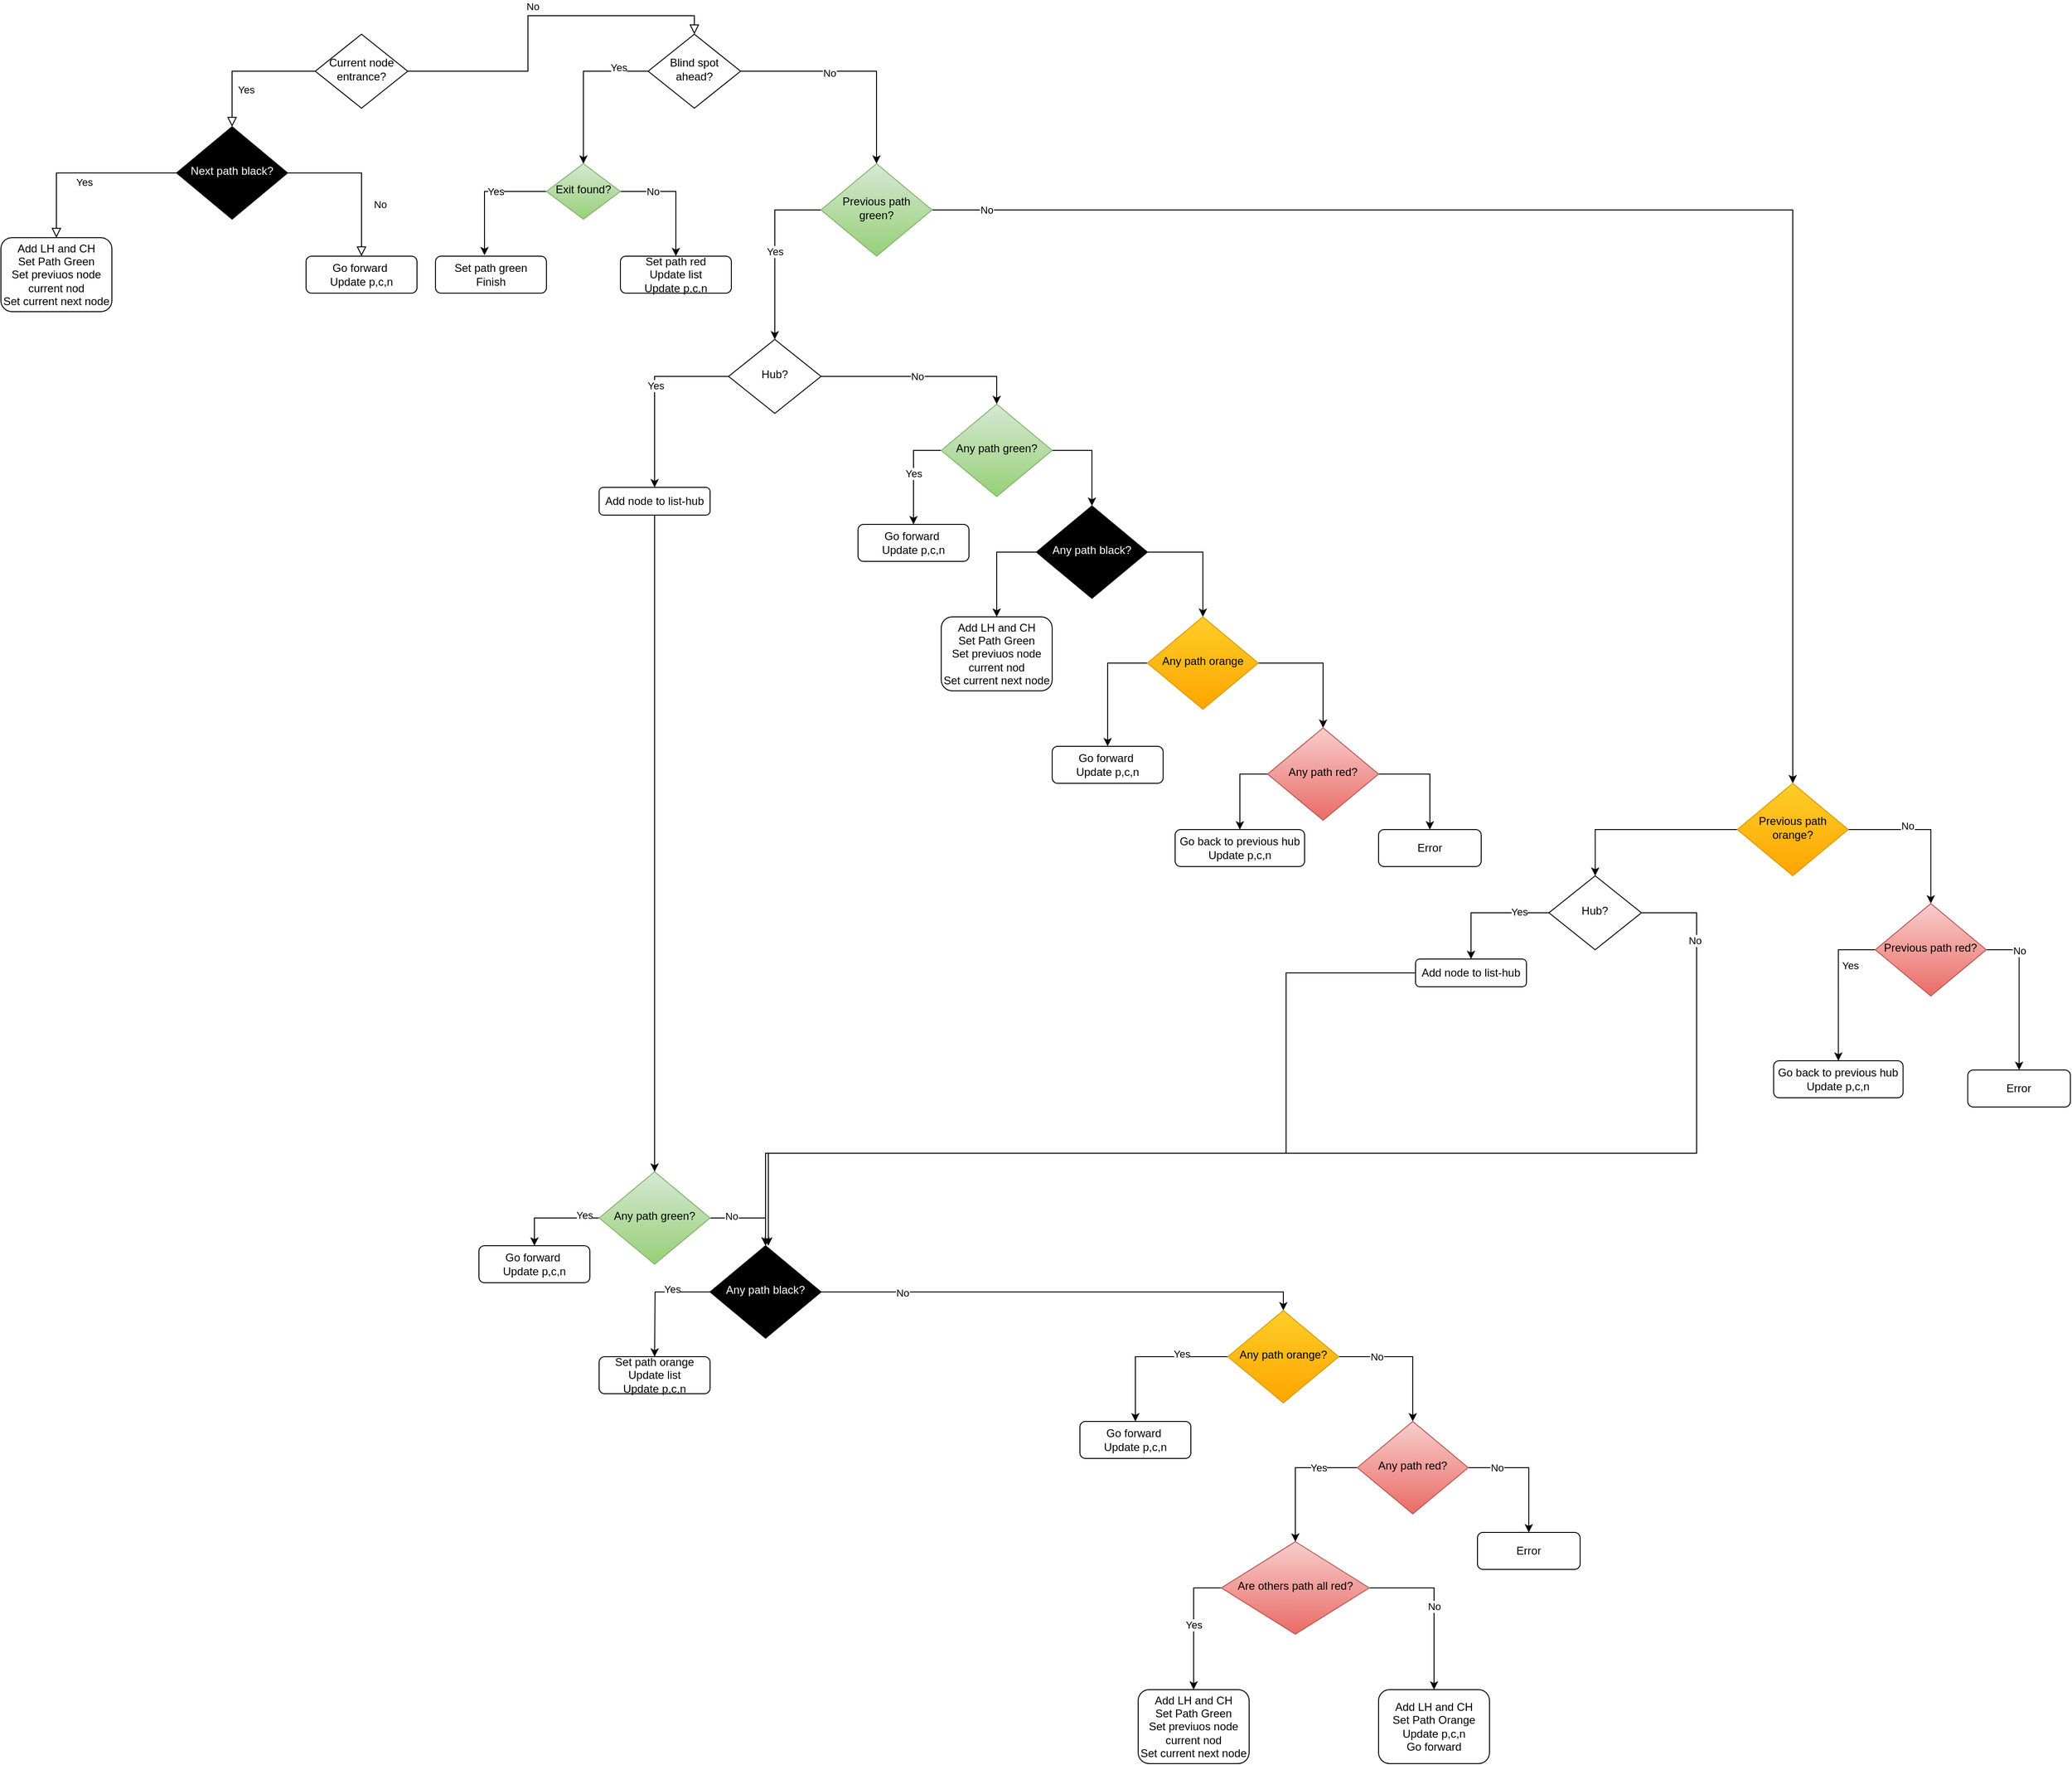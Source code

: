 <mxfile version="13.6.2" type="device"><diagram id="C5RBs43oDa-KdzZeNtuy" name="Page-1"><mxGraphModel dx="2243" dy="1133" grid="1" gridSize="10" guides="1" tooltips="1" connect="1" arrows="1" fold="1" page="1" pageScale="1" pageWidth="827" pageHeight="1169" math="0" shadow="0"><root><mxCell id="WIyWlLk6GJQsqaUBKTNV-0"/><mxCell id="WIyWlLk6GJQsqaUBKTNV-1" parent="WIyWlLk6GJQsqaUBKTNV-0"/><mxCell id="WIyWlLk6GJQsqaUBKTNV-4" value="Yes" style="rounded=0;html=1;jettySize=auto;orthogonalLoop=1;fontSize=11;endArrow=block;endFill=0;endSize=8;strokeWidth=1;shadow=0;labelBackgroundColor=none;edgeStyle=orthogonalEdgeStyle;exitX=0;exitY=0.5;exitDx=0;exitDy=0;" parent="WIyWlLk6GJQsqaUBKTNV-1" source="WIyWlLk6GJQsqaUBKTNV-6" target="WIyWlLk6GJQsqaUBKTNV-10" edge="1"><mxGeometry y="20" relative="1" as="geometry"><mxPoint as="offset"/></mxGeometry></mxCell><mxCell id="WIyWlLk6GJQsqaUBKTNV-5" value="No" style="edgeStyle=orthogonalEdgeStyle;rounded=0;html=1;jettySize=auto;orthogonalLoop=1;fontSize=11;endArrow=block;endFill=0;endSize=8;strokeWidth=1;shadow=0;labelBackgroundColor=none;entryX=0.5;entryY=0;entryDx=0;entryDy=0;" parent="WIyWlLk6GJQsqaUBKTNV-1" source="WIyWlLk6GJQsqaUBKTNV-6" target="7bREltAzjvf73NZwImuS-9" edge="1"><mxGeometry y="10" relative="1" as="geometry"><mxPoint as="offset"/><mxPoint x="550" y="90" as="targetPoint"/></mxGeometry></mxCell><mxCell id="WIyWlLk6GJQsqaUBKTNV-6" value="Current node entrance?" style="rhombus;whiteSpace=wrap;html=1;shadow=0;fontFamily=Helvetica;fontSize=12;align=center;strokeWidth=1;spacing=6;spacingTop=-4;" parent="WIyWlLk6GJQsqaUBKTNV-1" vertex="1"><mxGeometry x="390" y="50" width="100" height="80" as="geometry"/></mxCell><mxCell id="WIyWlLk6GJQsqaUBKTNV-8" value="No" style="rounded=0;html=1;jettySize=auto;orthogonalLoop=1;fontSize=11;endArrow=block;endFill=0;endSize=8;strokeWidth=1;shadow=0;labelBackgroundColor=none;edgeStyle=orthogonalEdgeStyle;" parent="WIyWlLk6GJQsqaUBKTNV-1" source="WIyWlLk6GJQsqaUBKTNV-10" target="WIyWlLk6GJQsqaUBKTNV-11" edge="1"><mxGeometry x="0.333" y="20" relative="1" as="geometry"><mxPoint as="offset"/></mxGeometry></mxCell><mxCell id="WIyWlLk6GJQsqaUBKTNV-9" value="Yes" style="edgeStyle=orthogonalEdgeStyle;rounded=0;html=1;jettySize=auto;orthogonalLoop=1;fontSize=11;endArrow=block;endFill=0;endSize=8;strokeWidth=1;shadow=0;labelBackgroundColor=none;" parent="WIyWlLk6GJQsqaUBKTNV-1" source="WIyWlLk6GJQsqaUBKTNV-10" target="WIyWlLk6GJQsqaUBKTNV-12" edge="1"><mxGeometry y="10" relative="1" as="geometry"><mxPoint as="offset"/></mxGeometry></mxCell><mxCell id="WIyWlLk6GJQsqaUBKTNV-10" value="&lt;font color=&quot;#ffffff&quot; style=&quot;background-color: rgb(0 , 0 , 0)&quot;&gt;Next path black?&lt;/font&gt;" style="rhombus;whiteSpace=wrap;html=1;shadow=0;fontFamily=Helvetica;fontSize=12;align=center;strokeWidth=1;spacing=6;spacingTop=-4;fillColor=#000000;" parent="WIyWlLk6GJQsqaUBKTNV-1" vertex="1"><mxGeometry x="240" y="150" width="120" height="100" as="geometry"/></mxCell><mxCell id="WIyWlLk6GJQsqaUBKTNV-11" value="Go forward&amp;nbsp;&lt;br&gt;Update p,c,n" style="rounded=1;whiteSpace=wrap;html=1;fontSize=12;glass=0;strokeWidth=1;shadow=0;" parent="WIyWlLk6GJQsqaUBKTNV-1" vertex="1"><mxGeometry x="380" y="290" width="120" height="40" as="geometry"/></mxCell><mxCell id="WIyWlLk6GJQsqaUBKTNV-12" value="Add LH and CH&lt;br&gt;Set Path Green&lt;br&gt;Set previuos node current nod&lt;br&gt;Set current next node" style="rounded=1;whiteSpace=wrap;html=1;fontSize=12;glass=0;strokeWidth=1;shadow=0;" parent="WIyWlLk6GJQsqaUBKTNV-1" vertex="1"><mxGeometry x="50" y="270" width="120" height="80" as="geometry"/></mxCell><mxCell id="j2DbZhVvW5I2pjLCt-MN-3" value="Yes" style="edgeStyle=orthogonalEdgeStyle;rounded=0;orthogonalLoop=1;jettySize=auto;html=1;exitX=0;exitY=0.5;exitDx=0;exitDy=0;" parent="WIyWlLk6GJQsqaUBKTNV-1" source="j2DbZhVvW5I2pjLCt-MN-1" target="j2DbZhVvW5I2pjLCt-MN-2" edge="1"><mxGeometry relative="1" as="geometry"/></mxCell><mxCell id="TgXTmMP1LV1ypZEU2P4_-33" style="edgeStyle=orthogonalEdgeStyle;rounded=0;orthogonalLoop=1;jettySize=auto;html=1;" parent="WIyWlLk6GJQsqaUBKTNV-1" source="j2DbZhVvW5I2pjLCt-MN-1" target="TgXTmMP1LV1ypZEU2P4_-32" edge="1"><mxGeometry relative="1" as="geometry"/></mxCell><mxCell id="TgXTmMP1LV1ypZEU2P4_-34" value="No" style="edgeLabel;html=1;align=center;verticalAlign=middle;resizable=0;points=[];" parent="TgXTmMP1LV1ypZEU2P4_-33" vertex="1" connectable="0"><mxGeometry x="-0.924" relative="1" as="geometry"><mxPoint as="offset"/></mxGeometry></mxCell><mxCell id="j2DbZhVvW5I2pjLCt-MN-1" value="&lt;font color=&quot;#000000&quot;&gt;Previous path green?&lt;/font&gt;" style="rhombus;whiteSpace=wrap;html=1;shadow=0;fontFamily=Helvetica;fontSize=12;align=center;strokeWidth=1;spacing=6;spacingTop=-4;fillColor=#d5e8d4;strokeColor=#82b366;gradientColor=#97d077;" parent="WIyWlLk6GJQsqaUBKTNV-1" vertex="1"><mxGeometry x="937" y="190" width="120" height="100" as="geometry"/></mxCell><mxCell id="j2DbZhVvW5I2pjLCt-MN-5" style="edgeStyle=orthogonalEdgeStyle;rounded=0;orthogonalLoop=1;jettySize=auto;html=1;exitX=0;exitY=0.5;exitDx=0;exitDy=0;exitPerimeter=0;entryX=0.5;entryY=0;entryDx=0;entryDy=0;" parent="WIyWlLk6GJQsqaUBKTNV-1" source="j2DbZhVvW5I2pjLCt-MN-2" target="TgXTmMP1LV1ypZEU2P4_-8" edge="1"><mxGeometry relative="1" as="geometry"><mxPoint x="757" y="490" as="targetPoint"/></mxGeometry></mxCell><mxCell id="j2DbZhVvW5I2pjLCt-MN-6" value="Yes" style="edgeLabel;html=1;align=center;verticalAlign=middle;resizable=0;points=[];" parent="j2DbZhVvW5I2pjLCt-MN-5" vertex="1" connectable="0"><mxGeometry x="-0.1" y="-4" relative="1" as="geometry"><mxPoint x="5" as="offset"/></mxGeometry></mxCell><mxCell id="TgXTmMP1LV1ypZEU2P4_-24" style="edgeStyle=orthogonalEdgeStyle;rounded=0;orthogonalLoop=1;jettySize=auto;html=1;exitX=1;exitY=0.5;exitDx=0;exitDy=0;entryX=0.5;entryY=0;entryDx=0;entryDy=0;" parent="WIyWlLk6GJQsqaUBKTNV-1" source="j2DbZhVvW5I2pjLCt-MN-2" target="TgXTmMP1LV1ypZEU2P4_-23" edge="1"><mxGeometry relative="1" as="geometry"/></mxCell><mxCell id="TgXTmMP1LV1ypZEU2P4_-25" value="No" style="edgeLabel;html=1;align=center;verticalAlign=middle;resizable=0;points=[];" parent="TgXTmMP1LV1ypZEU2P4_-24" vertex="1" connectable="0"><mxGeometry x="-0.057" relative="1" as="geometry"><mxPoint as="offset"/></mxGeometry></mxCell><mxCell id="j2DbZhVvW5I2pjLCt-MN-2" value="Hub?" style="rhombus;whiteSpace=wrap;html=1;shadow=0;fontFamily=Helvetica;fontSize=12;align=center;strokeWidth=1;spacing=6;spacingTop=-4;" parent="WIyWlLk6GJQsqaUBKTNV-1" vertex="1"><mxGeometry x="837" y="380" width="100" height="80" as="geometry"/></mxCell><mxCell id="j2DbZhVvW5I2pjLCt-MN-8" style="edgeStyle=orthogonalEdgeStyle;rounded=0;orthogonalLoop=1;jettySize=auto;html=1;exitX=0;exitY=0.5;exitDx=0;exitDy=0;entryX=0.5;entryY=0;entryDx=0;entryDy=0;" parent="WIyWlLk6GJQsqaUBKTNV-1" source="j2DbZhVvW5I2pjLCt-MN-4" target="j2DbZhVvW5I2pjLCt-MN-7" edge="1"><mxGeometry relative="1" as="geometry"/></mxCell><mxCell id="j2DbZhVvW5I2pjLCt-MN-11" value="Yes" style="edgeLabel;html=1;align=center;verticalAlign=middle;resizable=0;points=[];" parent="j2DbZhVvW5I2pjLCt-MN-8" vertex="1" connectable="0"><mxGeometry x="-0.68" y="-3" relative="1" as="geometry"><mxPoint as="offset"/></mxGeometry></mxCell><mxCell id="j2DbZhVvW5I2pjLCt-MN-10" style="edgeStyle=orthogonalEdgeStyle;rounded=0;orthogonalLoop=1;jettySize=auto;html=1;exitX=1;exitY=0.5;exitDx=0;exitDy=0;entryX=0.5;entryY=0;entryDx=0;entryDy=0;" parent="WIyWlLk6GJQsqaUBKTNV-1" source="j2DbZhVvW5I2pjLCt-MN-4" target="j2DbZhVvW5I2pjLCt-MN-9" edge="1"><mxGeometry relative="1" as="geometry"/></mxCell><mxCell id="j2DbZhVvW5I2pjLCt-MN-12" value="No" style="edgeLabel;html=1;align=center;verticalAlign=middle;resizable=0;points=[];" parent="j2DbZhVvW5I2pjLCt-MN-10" vertex="1" connectable="0"><mxGeometry x="-0.489" y="2" relative="1" as="geometry"><mxPoint as="offset"/></mxGeometry></mxCell><mxCell id="j2DbZhVvW5I2pjLCt-MN-4" value="&lt;font color=&quot;#000000&quot;&gt;Any path green?&lt;/font&gt;" style="rhombus;whiteSpace=wrap;html=1;shadow=0;fontFamily=Helvetica;fontSize=12;align=center;strokeWidth=1;spacing=6;spacingTop=-4;fillColor=#d5e8d4;strokeColor=#82b366;gradientColor=#97d077;" parent="WIyWlLk6GJQsqaUBKTNV-1" vertex="1"><mxGeometry x="697" y="1280" width="120" height="100" as="geometry"/></mxCell><mxCell id="j2DbZhVvW5I2pjLCt-MN-7" value="Go forward&amp;nbsp;&lt;br&gt;Update p,c,n" style="rounded=1;whiteSpace=wrap;html=1;fontSize=12;glass=0;strokeWidth=1;shadow=0;" parent="WIyWlLk6GJQsqaUBKTNV-1" vertex="1"><mxGeometry x="567" y="1360" width="120" height="40" as="geometry"/></mxCell><mxCell id="j2DbZhVvW5I2pjLCt-MN-14" style="edgeStyle=orthogonalEdgeStyle;rounded=0;orthogonalLoop=1;jettySize=auto;html=1;exitX=0;exitY=0.5;exitDx=0;exitDy=0;entryX=0.5;entryY=0;entryDx=0;entryDy=0;" parent="WIyWlLk6GJQsqaUBKTNV-1" source="j2DbZhVvW5I2pjLCt-MN-9" edge="1"><mxGeometry relative="1" as="geometry"><mxPoint x="757" y="1480" as="targetPoint"/></mxGeometry></mxCell><mxCell id="j2DbZhVvW5I2pjLCt-MN-16" value="Yes" style="edgeLabel;html=1;align=center;verticalAlign=middle;resizable=0;points=[];" parent="j2DbZhVvW5I2pjLCt-MN-14" vertex="1" connectable="0"><mxGeometry x="-0.369" y="-3" relative="1" as="geometry"><mxPoint as="offset"/></mxGeometry></mxCell><mxCell id="TgXTmMP1LV1ypZEU2P4_-11" style="edgeStyle=orthogonalEdgeStyle;rounded=0;orthogonalLoop=1;jettySize=auto;html=1;entryX=0.5;entryY=0;entryDx=0;entryDy=0;" parent="WIyWlLk6GJQsqaUBKTNV-1" source="j2DbZhVvW5I2pjLCt-MN-9" target="TgXTmMP1LV1ypZEU2P4_-10" edge="1"><mxGeometry relative="1" as="geometry"/></mxCell><mxCell id="TgXTmMP1LV1ypZEU2P4_-12" value="No" style="edgeLabel;html=1;align=center;verticalAlign=middle;resizable=0;points=[];" parent="TgXTmMP1LV1ypZEU2P4_-11" vertex="1" connectable="0"><mxGeometry x="-0.664" y="-1" relative="1" as="geometry"><mxPoint as="offset"/></mxGeometry></mxCell><mxCell id="j2DbZhVvW5I2pjLCt-MN-9" value="&lt;font color=&quot;#ffffff&quot; style=&quot;background-color: rgb(0 , 0 , 0)&quot;&gt;Any path black?&lt;/font&gt;" style="rhombus;whiteSpace=wrap;html=1;shadow=0;fontFamily=Helvetica;fontSize=12;align=center;strokeWidth=1;spacing=6;spacingTop=-4;fillColor=#000000;" parent="WIyWlLk6GJQsqaUBKTNV-1" vertex="1"><mxGeometry x="817" y="1360" width="120" height="100" as="geometry"/></mxCell><mxCell id="j2DbZhVvW5I2pjLCt-MN-19" value="Add LH and CH&lt;br&gt;Set Path Orange&lt;br&gt;Update p,c,n&lt;br&gt;Go forward" style="rounded=1;whiteSpace=wrap;html=1;fontSize=12;glass=0;strokeWidth=1;shadow=0;" parent="WIyWlLk6GJQsqaUBKTNV-1" vertex="1"><mxGeometry x="1540" y="1840" width="120" height="80" as="geometry"/></mxCell><mxCell id="TgXTmMP1LV1ypZEU2P4_-0" value="Set path orange&lt;br&gt;Update list&lt;br&gt;Update p,c,n" style="rounded=1;whiteSpace=wrap;html=1;fontSize=12;glass=0;strokeWidth=1;shadow=0;" parent="WIyWlLk6GJQsqaUBKTNV-1" vertex="1"><mxGeometry x="697" y="1480" width="120" height="40" as="geometry"/></mxCell><mxCell id="TgXTmMP1LV1ypZEU2P4_-6" value="Yes" style="edgeStyle=orthogonalEdgeStyle;rounded=0;orthogonalLoop=1;jettySize=auto;html=1;exitX=0;exitY=0.5;exitDx=0;exitDy=0;entryX=0.5;entryY=0;entryDx=0;entryDy=0;" parent="WIyWlLk6GJQsqaUBKTNV-1" source="TgXTmMP1LV1ypZEU2P4_-3" target="TgXTmMP1LV1ypZEU2P4_-5" edge="1"><mxGeometry relative="1" as="geometry"/></mxCell><mxCell id="TgXTmMP1LV1ypZEU2P4_-7" value="No" style="edgeStyle=orthogonalEdgeStyle;rounded=0;orthogonalLoop=1;jettySize=auto;html=1;exitX=1;exitY=0.5;exitDx=0;exitDy=0;" parent="WIyWlLk6GJQsqaUBKTNV-1" source="TgXTmMP1LV1ypZEU2P4_-3" target="j2DbZhVvW5I2pjLCt-MN-19" edge="1"><mxGeometry relative="1" as="geometry"/></mxCell><mxCell id="TgXTmMP1LV1ypZEU2P4_-3" value="Are others path all red?" style="rhombus;whiteSpace=wrap;html=1;shadow=0;fontFamily=Helvetica;fontSize=12;align=center;strokeWidth=1;spacing=6;spacingTop=-4;fillColor=#f8cecc;strokeColor=#b85450;gradientColor=#ea6b66;" parent="WIyWlLk6GJQsqaUBKTNV-1" vertex="1"><mxGeometry x="1370" y="1680" width="160" height="100" as="geometry"/></mxCell><mxCell id="TgXTmMP1LV1ypZEU2P4_-5" value="Add LH and CH&lt;br&gt;Set Path Green&lt;br&gt;Set previuos node current nod&lt;br&gt;Set current next node" style="rounded=1;whiteSpace=wrap;html=1;fontSize=12;glass=0;strokeWidth=1;shadow=0;" parent="WIyWlLk6GJQsqaUBKTNV-1" vertex="1"><mxGeometry x="1280" y="1840" width="120" height="80" as="geometry"/></mxCell><mxCell id="TgXTmMP1LV1ypZEU2P4_-9" value="" style="edgeStyle=orthogonalEdgeStyle;rounded=0;orthogonalLoop=1;jettySize=auto;html=1;" parent="WIyWlLk6GJQsqaUBKTNV-1" source="TgXTmMP1LV1ypZEU2P4_-8" target="j2DbZhVvW5I2pjLCt-MN-4" edge="1"><mxGeometry relative="1" as="geometry"/></mxCell><mxCell id="TgXTmMP1LV1ypZEU2P4_-8" value="Add node to list-hub" style="rounded=1;whiteSpace=wrap;html=1;fontSize=12;glass=0;strokeWidth=1;shadow=0;" parent="WIyWlLk6GJQsqaUBKTNV-1" vertex="1"><mxGeometry x="697" y="540" width="120" height="30" as="geometry"/></mxCell><mxCell id="TgXTmMP1LV1ypZEU2P4_-14" value="" style="edgeStyle=orthogonalEdgeStyle;rounded=0;orthogonalLoop=1;jettySize=auto;html=1;" parent="WIyWlLk6GJQsqaUBKTNV-1" source="TgXTmMP1LV1ypZEU2P4_-10" target="TgXTmMP1LV1ypZEU2P4_-13" edge="1"><mxGeometry relative="1" as="geometry"><Array as="points"><mxPoint x="1277" y="1480"/></Array></mxGeometry></mxCell><mxCell id="TgXTmMP1LV1ypZEU2P4_-15" value="Yes" style="edgeLabel;html=1;align=center;verticalAlign=middle;resizable=0;points=[];" parent="TgXTmMP1LV1ypZEU2P4_-14" vertex="1" connectable="0"><mxGeometry x="-0.411" y="-3" relative="1" as="geometry"><mxPoint as="offset"/></mxGeometry></mxCell><mxCell id="TgXTmMP1LV1ypZEU2P4_-17" style="edgeStyle=orthogonalEdgeStyle;rounded=0;orthogonalLoop=1;jettySize=auto;html=1;entryX=0.5;entryY=0;entryDx=0;entryDy=0;" parent="WIyWlLk6GJQsqaUBKTNV-1" source="TgXTmMP1LV1ypZEU2P4_-10" target="TgXTmMP1LV1ypZEU2P4_-16" edge="1"><mxGeometry relative="1" as="geometry"/></mxCell><mxCell id="TgXTmMP1LV1ypZEU2P4_-18" value="No" style="edgeLabel;html=1;align=center;verticalAlign=middle;resizable=0;points=[];" parent="TgXTmMP1LV1ypZEU2P4_-17" vertex="1" connectable="0"><mxGeometry x="-0.28" relative="1" as="geometry"><mxPoint x="-13.29" as="offset"/></mxGeometry></mxCell><mxCell id="TgXTmMP1LV1ypZEU2P4_-10" value="&lt;font&gt;Any path orange?&lt;/font&gt;" style="rhombus;whiteSpace=wrap;html=1;shadow=0;fontFamily=Helvetica;fontSize=12;align=center;strokeWidth=1;spacing=6;spacingTop=-4;fillColor=#ffcd28;gradientColor=#ffa500;strokeColor=#d79b00;" parent="WIyWlLk6GJQsqaUBKTNV-1" vertex="1"><mxGeometry x="1377" y="1430" width="120" height="100" as="geometry"/></mxCell><mxCell id="TgXTmMP1LV1ypZEU2P4_-13" value="Go forward&amp;nbsp;&lt;br&gt;Update p,c,n" style="rounded=1;whiteSpace=wrap;html=1;fontSize=12;glass=0;strokeWidth=1;shadow=0;" parent="WIyWlLk6GJQsqaUBKTNV-1" vertex="1"><mxGeometry x="1217" y="1550" width="120" height="40" as="geometry"/></mxCell><mxCell id="TgXTmMP1LV1ypZEU2P4_-20" value="Yes" style="edgeStyle=orthogonalEdgeStyle;rounded=0;orthogonalLoop=1;jettySize=auto;html=1;exitX=0;exitY=0.5;exitDx=0;exitDy=0;entryX=0.5;entryY=0;entryDx=0;entryDy=0;" parent="WIyWlLk6GJQsqaUBKTNV-1" source="TgXTmMP1LV1ypZEU2P4_-16" target="TgXTmMP1LV1ypZEU2P4_-3" edge="1"><mxGeometry x="-0.429" relative="1" as="geometry"><mxPoint as="offset"/><mxPoint x="1447" y="1670" as="targetPoint"/></mxGeometry></mxCell><mxCell id="TgXTmMP1LV1ypZEU2P4_-22" value="No" style="edgeStyle=orthogonalEdgeStyle;rounded=0;orthogonalLoop=1;jettySize=auto;html=1;exitX=1;exitY=0.5;exitDx=0;exitDy=0;" parent="WIyWlLk6GJQsqaUBKTNV-1" source="TgXTmMP1LV1ypZEU2P4_-16" target="TgXTmMP1LV1ypZEU2P4_-21" edge="1"><mxGeometry x="-0.542" relative="1" as="geometry"><mxPoint as="offset"/></mxGeometry></mxCell><mxCell id="TgXTmMP1LV1ypZEU2P4_-16" value="&lt;font&gt;Any path red?&lt;/font&gt;" style="rhombus;whiteSpace=wrap;html=1;shadow=0;fontFamily=Helvetica;fontSize=12;align=center;strokeWidth=1;spacing=6;spacingTop=-4;fillColor=#f8cecc;gradientColor=#ea6b66;strokeColor=#b85450;" parent="WIyWlLk6GJQsqaUBKTNV-1" vertex="1"><mxGeometry x="1517" y="1550" width="120" height="100" as="geometry"/></mxCell><mxCell id="TgXTmMP1LV1ypZEU2P4_-21" value="Error" style="rounded=1;whiteSpace=wrap;html=1;fontSize=12;glass=0;strokeWidth=1;shadow=0;" parent="WIyWlLk6GJQsqaUBKTNV-1" vertex="1"><mxGeometry x="1647" y="1670" width="111" height="40" as="geometry"/></mxCell><mxCell id="TgXTmMP1LV1ypZEU2P4_-28" value="Yes" style="edgeStyle=orthogonalEdgeStyle;rounded=0;orthogonalLoop=1;jettySize=auto;html=1;entryX=0.5;entryY=0;entryDx=0;entryDy=0;exitX=0;exitY=0.5;exitDx=0;exitDy=0;" parent="WIyWlLk6GJQsqaUBKTNV-1" source="TgXTmMP1LV1ypZEU2P4_-23" target="TgXTmMP1LV1ypZEU2P4_-27" edge="1"><mxGeometry relative="1" as="geometry"/></mxCell><mxCell id="i43rSNCW47sF7CuU1-IV-1" style="edgeStyle=orthogonalEdgeStyle;rounded=0;orthogonalLoop=1;jettySize=auto;html=1;exitX=1;exitY=0.5;exitDx=0;exitDy=0;entryX=0.5;entryY=0;entryDx=0;entryDy=0;" edge="1" parent="WIyWlLk6GJQsqaUBKTNV-1" source="TgXTmMP1LV1ypZEU2P4_-23" target="i43rSNCW47sF7CuU1-IV-0"><mxGeometry relative="1" as="geometry"/></mxCell><mxCell id="TgXTmMP1LV1ypZEU2P4_-23" value="&lt;font color=&quot;#000000&quot;&gt;Any path green?&lt;/font&gt;" style="rhombus;whiteSpace=wrap;html=1;shadow=0;fontFamily=Helvetica;fontSize=12;align=center;strokeWidth=1;spacing=6;spacingTop=-4;fillColor=#d5e8d4;strokeColor=#82b366;gradientColor=#97d077;" parent="WIyWlLk6GJQsqaUBKTNV-1" vertex="1"><mxGeometry x="1067" y="450" width="120" height="100" as="geometry"/></mxCell><mxCell id="TgXTmMP1LV1ypZEU2P4_-27" value="Go forward&amp;nbsp;&lt;br&gt;Update p,c,n" style="rounded=1;whiteSpace=wrap;html=1;fontSize=12;glass=0;strokeWidth=1;shadow=0;" parent="WIyWlLk6GJQsqaUBKTNV-1" vertex="1"><mxGeometry x="977" y="580" width="120" height="40" as="geometry"/></mxCell><mxCell id="TgXTmMP1LV1ypZEU2P4_-29" value="Add LH and CH&lt;br&gt;Set Path Green&lt;br&gt;Set previuos node current nod&lt;br&gt;Set current next node" style="rounded=1;whiteSpace=wrap;html=1;fontSize=12;glass=0;strokeWidth=1;shadow=0;" parent="WIyWlLk6GJQsqaUBKTNV-1" vertex="1"><mxGeometry x="1067" y="680" width="120" height="80" as="geometry"/></mxCell><mxCell id="TgXTmMP1LV1ypZEU2P4_-38" style="edgeStyle=orthogonalEdgeStyle;rounded=0;orthogonalLoop=1;jettySize=auto;html=1;" parent="WIyWlLk6GJQsqaUBKTNV-1" source="TgXTmMP1LV1ypZEU2P4_-32" target="TgXTmMP1LV1ypZEU2P4_-37" edge="1"><mxGeometry relative="1" as="geometry"/></mxCell><mxCell id="TgXTmMP1LV1ypZEU2P4_-39" value="No" style="edgeLabel;html=1;align=center;verticalAlign=middle;resizable=0;points=[];" parent="TgXTmMP1LV1ypZEU2P4_-38" vertex="1" connectable="0"><mxGeometry x="-0.245" y="4" relative="1" as="geometry"><mxPoint as="offset"/></mxGeometry></mxCell><mxCell id="7bREltAzjvf73NZwImuS-3" style="edgeStyle=orthogonalEdgeStyle;rounded=0;orthogonalLoop=1;jettySize=auto;html=1;entryX=0.5;entryY=0;entryDx=0;entryDy=0;" parent="WIyWlLk6GJQsqaUBKTNV-1" source="TgXTmMP1LV1ypZEU2P4_-32" target="7bREltAzjvf73NZwImuS-0" edge="1"><mxGeometry relative="1" as="geometry"/></mxCell><mxCell id="TgXTmMP1LV1ypZEU2P4_-32" value="&lt;font color=&quot;#000000&quot;&gt;Previous path orange?&lt;/font&gt;" style="rhombus;whiteSpace=wrap;html=1;shadow=0;fontFamily=Helvetica;fontSize=12;align=center;strokeWidth=1;spacing=6;spacingTop=-4;fillColor=#ffcd28;strokeColor=#d79b00;gradientColor=#ffa500;" parent="WIyWlLk6GJQsqaUBKTNV-1" vertex="1"><mxGeometry x="1928" y="860" width="120" height="100" as="geometry"/></mxCell><mxCell id="TgXTmMP1LV1ypZEU2P4_-42" style="edgeStyle=orthogonalEdgeStyle;rounded=0;orthogonalLoop=1;jettySize=auto;html=1;entryX=0.5;entryY=0;entryDx=0;entryDy=0;exitX=0;exitY=0.5;exitDx=0;exitDy=0;" parent="WIyWlLk6GJQsqaUBKTNV-1" source="TgXTmMP1LV1ypZEU2P4_-37" target="TgXTmMP1LV1ypZEU2P4_-40" edge="1"><mxGeometry relative="1" as="geometry"><mxPoint x="2150" y="1035" as="sourcePoint"/></mxGeometry></mxCell><mxCell id="TgXTmMP1LV1ypZEU2P4_-43" value="Yes" style="edgeLabel;html=1;align=center;verticalAlign=middle;resizable=0;points=[];" parent="TgXTmMP1LV1ypZEU2P4_-42" vertex="1" connectable="0"><mxGeometry x="-0.222" y="5" relative="1" as="geometry"><mxPoint x="7.57" y="-5" as="offset"/></mxGeometry></mxCell><mxCell id="TgXTmMP1LV1ypZEU2P4_-44" style="edgeStyle=orthogonalEdgeStyle;rounded=0;orthogonalLoop=1;jettySize=auto;html=1;exitX=1;exitY=0.5;exitDx=0;exitDy=0;" parent="WIyWlLk6GJQsqaUBKTNV-1" source="TgXTmMP1LV1ypZEU2P4_-37" target="TgXTmMP1LV1ypZEU2P4_-41" edge="1"><mxGeometry relative="1" as="geometry"/></mxCell><mxCell id="TgXTmMP1LV1ypZEU2P4_-45" value="No" style="edgeLabel;html=1;align=center;verticalAlign=middle;resizable=0;points=[];" parent="TgXTmMP1LV1ypZEU2P4_-44" vertex="1" connectable="0"><mxGeometry x="-0.577" y="-1" relative="1" as="geometry"><mxPoint as="offset"/></mxGeometry></mxCell><mxCell id="TgXTmMP1LV1ypZEU2P4_-37" value="&lt;font color=&quot;#000000&quot;&gt;Previous path red?&lt;/font&gt;" style="rhombus;whiteSpace=wrap;html=1;shadow=0;fontFamily=Helvetica;fontSize=12;align=center;strokeWidth=1;spacing=6;spacingTop=-4;fillColor=#f8cecc;strokeColor=#b85450;gradientColor=#ea6b66;" parent="WIyWlLk6GJQsqaUBKTNV-1" vertex="1"><mxGeometry x="2077.29" y="990" width="120" height="100" as="geometry"/></mxCell><mxCell id="TgXTmMP1LV1ypZEU2P4_-40" value="Go back to previous hub&lt;br&gt;Update p,c,n" style="rounded=1;whiteSpace=wrap;html=1;fontSize=12;glass=0;strokeWidth=1;shadow=0;" parent="WIyWlLk6GJQsqaUBKTNV-1" vertex="1"><mxGeometry x="1967.29" y="1160" width="140" height="40" as="geometry"/></mxCell><mxCell id="TgXTmMP1LV1ypZEU2P4_-41" value="Error" style="rounded=1;whiteSpace=wrap;html=1;fontSize=12;glass=0;strokeWidth=1;shadow=0;" parent="WIyWlLk6GJQsqaUBKTNV-1" vertex="1"><mxGeometry x="2177.29" y="1170" width="111" height="40" as="geometry"/></mxCell><mxCell id="7bREltAzjvf73NZwImuS-4" style="edgeStyle=orthogonalEdgeStyle;rounded=0;orthogonalLoop=1;jettySize=auto;html=1;exitX=0;exitY=0.5;exitDx=0;exitDy=0;entryX=0.5;entryY=0;entryDx=0;entryDy=0;" parent="WIyWlLk6GJQsqaUBKTNV-1" source="7bREltAzjvf73NZwImuS-0" target="7bREltAzjvf73NZwImuS-1" edge="1"><mxGeometry relative="1" as="geometry"/></mxCell><mxCell id="7bREltAzjvf73NZwImuS-7" value="Yes" style="edgeLabel;html=1;align=center;verticalAlign=middle;resizable=0;points=[];" parent="7bREltAzjvf73NZwImuS-4" vertex="1" connectable="0"><mxGeometry x="-0.509" y="-1" relative="1" as="geometry"><mxPoint as="offset"/></mxGeometry></mxCell><mxCell id="7bREltAzjvf73NZwImuS-6" style="edgeStyle=orthogonalEdgeStyle;rounded=0;orthogonalLoop=1;jettySize=auto;html=1;exitX=1;exitY=0.5;exitDx=0;exitDy=0;" parent="WIyWlLk6GJQsqaUBKTNV-1" source="7bREltAzjvf73NZwImuS-0" edge="1"><mxGeometry relative="1" as="geometry"><mxPoint x="880" y="1360" as="targetPoint"/><Array as="points"><mxPoint x="1884" y="1000"/><mxPoint x="1884" y="1260"/><mxPoint x="880" y="1260"/></Array></mxGeometry></mxCell><mxCell id="7bREltAzjvf73NZwImuS-8" value="No" style="edgeLabel;html=1;align=center;verticalAlign=middle;resizable=0;points=[];" parent="7bREltAzjvf73NZwImuS-6" vertex="1" connectable="0"><mxGeometry x="-0.875" y="-2" relative="1" as="geometry"><mxPoint as="offset"/></mxGeometry></mxCell><mxCell id="7bREltAzjvf73NZwImuS-0" value="Hub?" style="rhombus;whiteSpace=wrap;html=1;shadow=0;fontFamily=Helvetica;fontSize=12;align=center;strokeWidth=1;spacing=6;spacingTop=-4;" parent="WIyWlLk6GJQsqaUBKTNV-1" vertex="1"><mxGeometry x="1724.29" y="960" width="100" height="80" as="geometry"/></mxCell><mxCell id="7bREltAzjvf73NZwImuS-5" style="edgeStyle=orthogonalEdgeStyle;rounded=0;orthogonalLoop=1;jettySize=auto;html=1;entryX=0.5;entryY=0;entryDx=0;entryDy=0;" parent="WIyWlLk6GJQsqaUBKTNV-1" source="7bREltAzjvf73NZwImuS-1" edge="1" target="j2DbZhVvW5I2pjLCt-MN-9"><mxGeometry relative="1" as="geometry"><mxPoint x="877" y="690" as="targetPoint"/><Array as="points"><mxPoint x="1440" y="1260"/><mxPoint x="877" y="1260"/></Array></mxGeometry></mxCell><mxCell id="7bREltAzjvf73NZwImuS-1" value="Add node to list-hub" style="rounded=1;whiteSpace=wrap;html=1;fontSize=12;glass=0;strokeWidth=1;shadow=0;" parent="WIyWlLk6GJQsqaUBKTNV-1" vertex="1"><mxGeometry x="1580" y="1050" width="120" height="30" as="geometry"/></mxCell><mxCell id="7bREltAzjvf73NZwImuS-18" style="edgeStyle=orthogonalEdgeStyle;rounded=0;orthogonalLoop=1;jettySize=auto;html=1;exitX=0;exitY=0.5;exitDx=0;exitDy=0;entryX=0.5;entryY=0;entryDx=0;entryDy=0;" parent="WIyWlLk6GJQsqaUBKTNV-1" source="7bREltAzjvf73NZwImuS-9" target="7bREltAzjvf73NZwImuS-15" edge="1"><mxGeometry relative="1" as="geometry"/></mxCell><mxCell id="7bREltAzjvf73NZwImuS-20" value="Yes" style="edgeLabel;html=1;align=center;verticalAlign=middle;resizable=0;points=[];" parent="7bREltAzjvf73NZwImuS-18" vertex="1" connectable="0"><mxGeometry x="-0.624" y="-4" relative="1" as="geometry"><mxPoint as="offset"/></mxGeometry></mxCell><mxCell id="7bREltAzjvf73NZwImuS-19" style="edgeStyle=orthogonalEdgeStyle;rounded=0;orthogonalLoop=1;jettySize=auto;html=1;exitX=1;exitY=0.5;exitDx=0;exitDy=0;entryX=0.5;entryY=0;entryDx=0;entryDy=0;" parent="WIyWlLk6GJQsqaUBKTNV-1" source="7bREltAzjvf73NZwImuS-9" target="j2DbZhVvW5I2pjLCt-MN-1" edge="1"><mxGeometry relative="1" as="geometry"/></mxCell><mxCell id="7bREltAzjvf73NZwImuS-21" value="No" style="edgeLabel;html=1;align=center;verticalAlign=middle;resizable=0;points=[];" parent="7bREltAzjvf73NZwImuS-19" vertex="1" connectable="0"><mxGeometry x="-0.223" y="-2" relative="1" as="geometry"><mxPoint as="offset"/></mxGeometry></mxCell><mxCell id="7bREltAzjvf73NZwImuS-9" value="Blind spot ahead?" style="rhombus;whiteSpace=wrap;html=1;shadow=0;fontFamily=Helvetica;fontSize=12;align=center;strokeWidth=1;spacing=6;spacingTop=-4;" parent="WIyWlLk6GJQsqaUBKTNV-1" vertex="1"><mxGeometry x="750" y="50" width="100" height="80" as="geometry"/></mxCell><mxCell id="7bREltAzjvf73NZwImuS-11" style="edgeStyle=orthogonalEdgeStyle;rounded=0;orthogonalLoop=1;jettySize=auto;html=1;exitX=0;exitY=0.5;exitDx=0;exitDy=0;entryX=0.442;entryY=-0.025;entryDx=0;entryDy=0;entryPerimeter=0;" parent="WIyWlLk6GJQsqaUBKTNV-1" source="7bREltAzjvf73NZwImuS-15" target="7bREltAzjvf73NZwImuS-16" edge="1"><mxGeometry relative="1" as="geometry"><mxPoint x="538" y="110" as="targetPoint"/></mxGeometry></mxCell><mxCell id="7bREltAzjvf73NZwImuS-12" value="Yes" style="edgeLabel;html=1;align=center;verticalAlign=middle;resizable=0;points=[];" parent="7bREltAzjvf73NZwImuS-11" vertex="1" connectable="0"><mxGeometry x="-0.183" relative="1" as="geometry"><mxPoint as="offset"/></mxGeometry></mxCell><mxCell id="7bREltAzjvf73NZwImuS-13" style="edgeStyle=orthogonalEdgeStyle;rounded=0;orthogonalLoop=1;jettySize=auto;html=1;exitX=1;exitY=0.5;exitDx=0;exitDy=0;entryX=0.5;entryY=0;entryDx=0;entryDy=0;" parent="WIyWlLk6GJQsqaUBKTNV-1" source="7bREltAzjvf73NZwImuS-15" target="7bREltAzjvf73NZwImuS-17" edge="1"><mxGeometry relative="1" as="geometry"/></mxCell><mxCell id="7bREltAzjvf73NZwImuS-14" value="No" style="edgeLabel;html=1;align=center;verticalAlign=middle;resizable=0;points=[];" parent="7bREltAzjvf73NZwImuS-13" vertex="1" connectable="0"><mxGeometry x="-0.462" relative="1" as="geometry"><mxPoint as="offset"/></mxGeometry></mxCell><mxCell id="7bREltAzjvf73NZwImuS-15" value="&lt;font color=&quot;#000000&quot;&gt;Exit found?&lt;/font&gt;" style="rhombus;whiteSpace=wrap;html=1;shadow=0;fontFamily=Helvetica;fontSize=12;align=center;strokeWidth=1;spacing=6;spacingTop=-4;fillColor=#d5e8d4;strokeColor=#82b366;gradientColor=#97d077;" parent="WIyWlLk6GJQsqaUBKTNV-1" vertex="1"><mxGeometry x="640" y="190" width="80" height="60" as="geometry"/></mxCell><mxCell id="7bREltAzjvf73NZwImuS-16" value="Set path green&lt;br&gt;Finish" style="rounded=1;whiteSpace=wrap;html=1;fontSize=12;glass=0;strokeWidth=1;shadow=0;" parent="WIyWlLk6GJQsqaUBKTNV-1" vertex="1"><mxGeometry x="520" y="290" width="120" height="40" as="geometry"/></mxCell><mxCell id="7bREltAzjvf73NZwImuS-17" value="Set path red&lt;br&gt;Update list&lt;br&gt;Update p,c,n" style="rounded=1;whiteSpace=wrap;html=1;fontSize=12;glass=0;strokeWidth=1;shadow=0;" parent="WIyWlLk6GJQsqaUBKTNV-1" vertex="1"><mxGeometry x="720" y="290" width="120" height="40" as="geometry"/></mxCell><mxCell id="i43rSNCW47sF7CuU1-IV-3" style="edgeStyle=orthogonalEdgeStyle;rounded=0;orthogonalLoop=1;jettySize=auto;html=1;exitX=0;exitY=0.5;exitDx=0;exitDy=0;" edge="1" parent="WIyWlLk6GJQsqaUBKTNV-1" source="i43rSNCW47sF7CuU1-IV-0" target="TgXTmMP1LV1ypZEU2P4_-29"><mxGeometry relative="1" as="geometry"/></mxCell><mxCell id="i43rSNCW47sF7CuU1-IV-5" style="edgeStyle=orthogonalEdgeStyle;rounded=0;orthogonalLoop=1;jettySize=auto;html=1;exitX=1;exitY=0.5;exitDx=0;exitDy=0;entryX=0.5;entryY=0;entryDx=0;entryDy=0;" edge="1" parent="WIyWlLk6GJQsqaUBKTNV-1" source="i43rSNCW47sF7CuU1-IV-0" target="i43rSNCW47sF7CuU1-IV-4"><mxGeometry relative="1" as="geometry"/></mxCell><mxCell id="i43rSNCW47sF7CuU1-IV-0" value="&lt;font color=&quot;#ffffff&quot; style=&quot;background-color: rgb(0 , 0 , 0)&quot;&gt;Any path black?&lt;/font&gt;" style="rhombus;whiteSpace=wrap;html=1;shadow=0;fontFamily=Helvetica;fontSize=12;align=center;strokeWidth=1;spacing=6;spacingTop=-4;fillColor=#000000;" vertex="1" parent="WIyWlLk6GJQsqaUBKTNV-1"><mxGeometry x="1170" y="560" width="120" height="100" as="geometry"/></mxCell><mxCell id="i43rSNCW47sF7CuU1-IV-8" style="edgeStyle=orthogonalEdgeStyle;rounded=0;orthogonalLoop=1;jettySize=auto;html=1;exitX=0;exitY=0.5;exitDx=0;exitDy=0;" edge="1" parent="WIyWlLk6GJQsqaUBKTNV-1" source="i43rSNCW47sF7CuU1-IV-4" target="i43rSNCW47sF7CuU1-IV-6"><mxGeometry relative="1" as="geometry"/></mxCell><mxCell id="i43rSNCW47sF7CuU1-IV-10" style="edgeStyle=orthogonalEdgeStyle;rounded=0;orthogonalLoop=1;jettySize=auto;html=1;exitX=1;exitY=0.5;exitDx=0;exitDy=0;entryX=0.5;entryY=0;entryDx=0;entryDy=0;" edge="1" parent="WIyWlLk6GJQsqaUBKTNV-1" source="i43rSNCW47sF7CuU1-IV-4" target="i43rSNCW47sF7CuU1-IV-9"><mxGeometry relative="1" as="geometry"/></mxCell><mxCell id="i43rSNCW47sF7CuU1-IV-4" value="&lt;font color=&quot;#000000&quot;&gt;Any path orange&lt;/font&gt;" style="rhombus;whiteSpace=wrap;html=1;shadow=0;fontFamily=Helvetica;fontSize=12;align=center;strokeWidth=1;spacing=6;spacingTop=-4;fillColor=#ffcd28;strokeColor=#d79b00;gradientColor=#ffa500;" vertex="1" parent="WIyWlLk6GJQsqaUBKTNV-1"><mxGeometry x="1290" y="680" width="120" height="100" as="geometry"/></mxCell><mxCell id="i43rSNCW47sF7CuU1-IV-6" value="Go forward&amp;nbsp;&lt;br&gt;Update p,c,n" style="rounded=1;whiteSpace=wrap;html=1;fontSize=12;glass=0;strokeWidth=1;shadow=0;" vertex="1" parent="WIyWlLk6GJQsqaUBKTNV-1"><mxGeometry x="1187" y="820" width="120" height="40" as="geometry"/></mxCell><mxCell id="i43rSNCW47sF7CuU1-IV-12" style="edgeStyle=orthogonalEdgeStyle;rounded=0;orthogonalLoop=1;jettySize=auto;html=1;exitX=0;exitY=0.5;exitDx=0;exitDy=0;entryX=0.5;entryY=0;entryDx=0;entryDy=0;" edge="1" parent="WIyWlLk6GJQsqaUBKTNV-1" source="i43rSNCW47sF7CuU1-IV-9" target="i43rSNCW47sF7CuU1-IV-11"><mxGeometry relative="1" as="geometry"/></mxCell><mxCell id="i43rSNCW47sF7CuU1-IV-14" style="edgeStyle=orthogonalEdgeStyle;rounded=0;orthogonalLoop=1;jettySize=auto;html=1;exitX=1;exitY=0.5;exitDx=0;exitDy=0;entryX=0.5;entryY=0;entryDx=0;entryDy=0;" edge="1" parent="WIyWlLk6GJQsqaUBKTNV-1" source="i43rSNCW47sF7CuU1-IV-9" target="i43rSNCW47sF7CuU1-IV-13"><mxGeometry relative="1" as="geometry"/></mxCell><mxCell id="i43rSNCW47sF7CuU1-IV-9" value="&lt;font&gt;Any path red?&lt;/font&gt;" style="rhombus;whiteSpace=wrap;html=1;shadow=0;fontFamily=Helvetica;fontSize=12;align=center;strokeWidth=1;spacing=6;spacingTop=-4;fillColor=#f8cecc;gradientColor=#ea6b66;strokeColor=#b85450;" vertex="1" parent="WIyWlLk6GJQsqaUBKTNV-1"><mxGeometry x="1420" y="800" width="120" height="100" as="geometry"/></mxCell><mxCell id="i43rSNCW47sF7CuU1-IV-11" value="Go back to previous hub&lt;br&gt;Update p,c,n" style="rounded=1;whiteSpace=wrap;html=1;fontSize=12;glass=0;strokeWidth=1;shadow=0;" vertex="1" parent="WIyWlLk6GJQsqaUBKTNV-1"><mxGeometry x="1320" y="910" width="140" height="40" as="geometry"/></mxCell><mxCell id="i43rSNCW47sF7CuU1-IV-13" value="Error" style="rounded=1;whiteSpace=wrap;html=1;fontSize=12;glass=0;strokeWidth=1;shadow=0;" vertex="1" parent="WIyWlLk6GJQsqaUBKTNV-1"><mxGeometry x="1540" y="910" width="111" height="40" as="geometry"/></mxCell></root></mxGraphModel></diagram></mxfile>